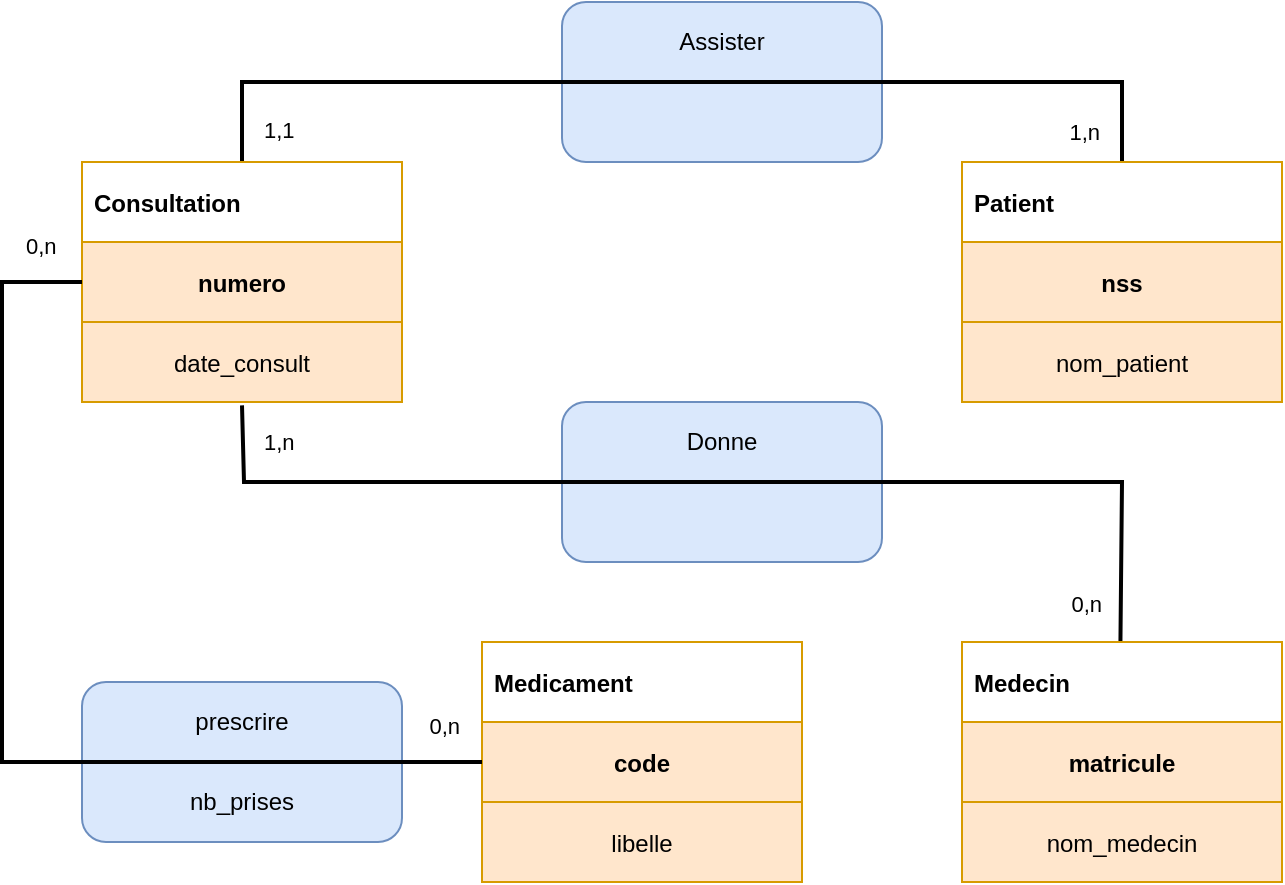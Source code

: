 <mxfile version="13.7.9" type="device"><diagram id="C5RBs43oDa-KdzZeNtuy" name="Page-1"><mxGraphModel dx="905" dy="805" grid="1" gridSize="10" guides="1" tooltips="1" connect="1" arrows="1" fold="1" page="1" pageScale="1" pageWidth="827" pageHeight="1169" math="0" shadow="0"><root><mxCell id="WIyWlLk6GJQsqaUBKTNV-0"/><mxCell id="WIyWlLk6GJQsqaUBKTNV-1" parent="WIyWlLk6GJQsqaUBKTNV-0"/><mxCell id="PyXrXEeF-1hQNWYBlu_b-60" value="" style="group" parent="WIyWlLk6GJQsqaUBKTNV-1" vertex="1" connectable="0"><mxGeometry x="280" y="800" width="160" height="120" as="geometry"/></mxCell><mxCell id="PyXrXEeF-1hQNWYBlu_b-61" value="Medicament" style="text;align=left;verticalAlign=middle;spacingLeft=4;spacingRight=4;overflow=hidden;rotatable=0;points=[[0,0.5],[1,0.5]];portConstraint=eastwest;fontStyle=1;strokeColor=#d79b00;fillColor=#ffffff;" parent="PyXrXEeF-1hQNWYBlu_b-60" vertex="1"><mxGeometry width="160" height="40" as="geometry"/></mxCell><mxCell id="PyXrXEeF-1hQNWYBlu_b-62" value="code" style="text;align=center;verticalAlign=middle;spacingLeft=4;spacingRight=4;overflow=hidden;rotatable=0;points=[[0,0.5],[1,0.5]];portConstraint=eastwest;fontStyle=1;fillColor=#ffe6cc;strokeColor=#d79b00;" parent="PyXrXEeF-1hQNWYBlu_b-60" vertex="1"><mxGeometry y="40" width="160" height="40" as="geometry"/></mxCell><mxCell id="PyXrXEeF-1hQNWYBlu_b-63" value="libelle" style="text;align=center;verticalAlign=middle;spacingLeft=4;spacingRight=4;overflow=hidden;rotatable=0;points=[[0,0.5],[1,0.5]];portConstraint=eastwest;fontStyle=0;fillColor=#ffe6cc;strokeColor=#d79b00;" parent="PyXrXEeF-1hQNWYBlu_b-60" vertex="1"><mxGeometry y="80" width="160" height="40" as="geometry"/></mxCell><mxCell id="PyXrXEeF-1hQNWYBlu_b-68" value="" style="group;fillColor=#ffffff;" parent="WIyWlLk6GJQsqaUBKTNV-1" vertex="1" connectable="0"><mxGeometry x="320" y="480" width="160" height="80" as="geometry"/></mxCell><mxCell id="PyXrXEeF-1hQNWYBlu_b-69" value="" style="rounded=1;whiteSpace=wrap;html=1;fillColor=#dae8fc;strokeColor=#6c8ebf;" parent="PyXrXEeF-1hQNWYBlu_b-68" vertex="1"><mxGeometry width="160" height="80" as="geometry"/></mxCell><mxCell id="PyXrXEeF-1hQNWYBlu_b-70" value="Assister" style="text;html=1;strokeColor=none;fillColor=none;align=center;verticalAlign=middle;whiteSpace=wrap;rounded=0;" parent="PyXrXEeF-1hQNWYBlu_b-68" vertex="1"><mxGeometry width="160" height="40" as="geometry"/></mxCell><mxCell id="PyXrXEeF-1hQNWYBlu_b-71" value="&lt;br&gt;" style="text;html=1;strokeColor=none;fillColor=none;align=center;verticalAlign=middle;whiteSpace=wrap;rounded=0;" parent="PyXrXEeF-1hQNWYBlu_b-68" vertex="1"><mxGeometry y="40" width="160" height="40" as="geometry"/></mxCell><mxCell id="PyXrXEeF-1hQNWYBlu_b-72" value="" style="group;fillColor=#ffffff;" parent="WIyWlLk6GJQsqaUBKTNV-1" vertex="1" connectable="0"><mxGeometry x="320" y="680" width="160" height="80" as="geometry"/></mxCell><mxCell id="PyXrXEeF-1hQNWYBlu_b-73" value="" style="rounded=1;whiteSpace=wrap;html=1;fillColor=#dae8fc;strokeColor=#6c8ebf;" parent="PyXrXEeF-1hQNWYBlu_b-72" vertex="1"><mxGeometry width="160" height="80" as="geometry"/></mxCell><mxCell id="PyXrXEeF-1hQNWYBlu_b-74" value="Donne" style="text;html=1;strokeColor=none;fillColor=none;align=center;verticalAlign=middle;whiteSpace=wrap;rounded=0;" parent="PyXrXEeF-1hQNWYBlu_b-72" vertex="1"><mxGeometry width="160" height="40" as="geometry"/></mxCell><mxCell id="PyXrXEeF-1hQNWYBlu_b-85" value="&lt;br&gt;" style="endArrow=none;html=1;strokeWidth=2;rounded=0;endFill=0;exitX=0.5;exitY=1.042;exitDx=0;exitDy=0;exitPerimeter=0;entryX=0.495;entryY=0.042;entryDx=0;entryDy=0;entryPerimeter=0;" parent="WIyWlLk6GJQsqaUBKTNV-1" source="-13-OSI0SRqGNmzRXWGY-2" target="-13-OSI0SRqGNmzRXWGY-10" edge="1"><mxGeometry x="0.131" y="90" relative="1" as="geometry"><mxPoint x="160.96" y="760" as="sourcePoint"/><mxPoint x="639" y="838" as="targetPoint"/><Array as="points"><mxPoint x="161" y="720"/><mxPoint x="600" y="720"/></Array><mxPoint as="offset"/></mxGeometry></mxCell><mxCell id="PyXrXEeF-1hQNWYBlu_b-86" value="&lt;div&gt;1,n&lt;/div&gt;" style="edgeLabel;resizable=0;html=1;align=left;verticalAlign=bottom;labelBackgroundColor=none;" parent="PyXrXEeF-1hQNWYBlu_b-85" connectable="0" vertex="1"><mxGeometry x="-1" relative="1" as="geometry"><mxPoint x="8.92" y="27" as="offset"/></mxGeometry></mxCell><mxCell id="PyXrXEeF-1hQNWYBlu_b-87" value="0,n" style="edgeLabel;resizable=0;html=1;align=right;verticalAlign=bottom;labelBackgroundColor=none;" parent="PyXrXEeF-1hQNWYBlu_b-85" connectable="0" vertex="1"><mxGeometry x="1" relative="1" as="geometry"><mxPoint x="-9.2" y="-11.83" as="offset"/></mxGeometry></mxCell><mxCell id="PyXrXEeF-1hQNWYBlu_b-88" value="&lt;div&gt;&lt;br&gt;&lt;/div&gt;&lt;div&gt;&lt;br&gt;&lt;/div&gt;" style="endArrow=none;html=1;strokeWidth=2;rounded=0;endFill=0;entryX=0.5;entryY=0;entryDx=0;entryDy=0;entryPerimeter=0;" parent="WIyWlLk6GJQsqaUBKTNV-1" source="-13-OSI0SRqGNmzRXWGY-0" edge="1" target="-13-OSI0SRqGNmzRXWGY-6"><mxGeometry relative="1" as="geometry"><mxPoint x="160" y="557.52" as="sourcePoint"/><mxPoint x="619.96" y="560.0" as="targetPoint"/><Array as="points"><mxPoint x="160" y="520"/><mxPoint x="600" y="520"/></Array><mxPoint as="offset"/></mxGeometry></mxCell><mxCell id="PyXrXEeF-1hQNWYBlu_b-89" value="&lt;div&gt;1,1&lt;/div&gt;" style="edgeLabel;resizable=0;html=1;align=left;verticalAlign=bottom;labelBackgroundColor=none;" parent="PyXrXEeF-1hQNWYBlu_b-88" connectable="0" vertex="1"><mxGeometry x="-1" relative="1" as="geometry"><mxPoint x="8.92" y="-7.52" as="offset"/></mxGeometry></mxCell><mxCell id="PyXrXEeF-1hQNWYBlu_b-90" value="1,n" style="edgeLabel;resizable=0;html=1;align=right;verticalAlign=bottom;labelBackgroundColor=none;" parent="PyXrXEeF-1hQNWYBlu_b-88" connectable="0" vertex="1"><mxGeometry x="1" relative="1" as="geometry"><mxPoint x="-10.96" y="-6.99" as="offset"/></mxGeometry></mxCell><mxCell id="-13-OSI0SRqGNmzRXWGY-0" value="Consultation" style="text;align=left;verticalAlign=middle;spacingLeft=4;spacingRight=4;overflow=hidden;rotatable=0;points=[[0,0.5],[1,0.5]];portConstraint=eastwest;fontStyle=1;strokeColor=#d79b00;fillColor=#ffffff;" vertex="1" parent="WIyWlLk6GJQsqaUBKTNV-1"><mxGeometry x="80" y="560" width="160" height="40" as="geometry"/></mxCell><mxCell id="-13-OSI0SRqGNmzRXWGY-1" value="numero" style="text;align=center;verticalAlign=middle;spacingLeft=4;spacingRight=4;overflow=hidden;rotatable=0;points=[[0,0.5],[1,0.5]];portConstraint=eastwest;fontStyle=1;fillColor=#ffe6cc;strokeColor=#d79b00;" vertex="1" parent="WIyWlLk6GJQsqaUBKTNV-1"><mxGeometry x="80" y="600" width="160" height="40" as="geometry"/></mxCell><mxCell id="-13-OSI0SRqGNmzRXWGY-2" value="date_consult" style="text;align=center;verticalAlign=middle;spacingLeft=4;spacingRight=4;overflow=hidden;rotatable=0;points=[[0,0.5],[1,0.5]];portConstraint=eastwest;fontStyle=0;fillColor=#ffe6cc;strokeColor=#d79b00;" vertex="1" parent="WIyWlLk6GJQsqaUBKTNV-1"><mxGeometry x="80" y="640" width="160" height="40" as="geometry"/></mxCell><mxCell id="-13-OSI0SRqGNmzRXWGY-6" value="Patient" style="text;align=left;verticalAlign=middle;spacingLeft=4;spacingRight=4;overflow=hidden;rotatable=0;points=[[0,0.5],[1,0.5]];portConstraint=eastwest;fontStyle=1;strokeColor=#d79b00;fillColor=#ffffff;" vertex="1" parent="WIyWlLk6GJQsqaUBKTNV-1"><mxGeometry x="520" y="560" width="160" height="40" as="geometry"/></mxCell><mxCell id="-13-OSI0SRqGNmzRXWGY-7" value="nss" style="text;align=center;verticalAlign=middle;spacingLeft=4;spacingRight=4;overflow=hidden;rotatable=0;points=[[0,0.5],[1,0.5]];portConstraint=eastwest;fontStyle=1;fillColor=#ffe6cc;strokeColor=#d79b00;" vertex="1" parent="WIyWlLk6GJQsqaUBKTNV-1"><mxGeometry x="520" y="600" width="160" height="40" as="geometry"/></mxCell><mxCell id="-13-OSI0SRqGNmzRXWGY-8" value="nom_patient" style="text;align=center;verticalAlign=middle;spacingLeft=4;spacingRight=4;overflow=hidden;rotatable=0;points=[[0,0.5],[1,0.5]];portConstraint=eastwest;fontStyle=0;fillColor=#ffe6cc;strokeColor=#d79b00;" vertex="1" parent="WIyWlLk6GJQsqaUBKTNV-1"><mxGeometry x="520" y="640" width="160" height="40" as="geometry"/></mxCell><mxCell id="-13-OSI0SRqGNmzRXWGY-10" value="Medecin" style="text;align=left;verticalAlign=middle;spacingLeft=4;spacingRight=4;overflow=hidden;rotatable=0;points=[[0,0.5],[1,0.5]];portConstraint=eastwest;fontStyle=1;strokeColor=#d79b00;fillColor=#ffffff;" vertex="1" parent="WIyWlLk6GJQsqaUBKTNV-1"><mxGeometry x="520" y="800" width="160" height="40" as="geometry"/></mxCell><mxCell id="-13-OSI0SRqGNmzRXWGY-11" value="matricule" style="text;align=center;verticalAlign=middle;spacingLeft=4;spacingRight=4;overflow=hidden;rotatable=0;points=[[0,0.5],[1,0.5]];portConstraint=eastwest;fontStyle=1;fillColor=#ffe6cc;strokeColor=#d79b00;" vertex="1" parent="WIyWlLk6GJQsqaUBKTNV-1"><mxGeometry x="520" y="840" width="160" height="40" as="geometry"/></mxCell><mxCell id="-13-OSI0SRqGNmzRXWGY-12" value="nom_medecin" style="text;align=center;verticalAlign=middle;spacingLeft=4;spacingRight=4;overflow=hidden;rotatable=0;points=[[0,0.5],[1,0.5]];portConstraint=eastwest;fontStyle=0;fillColor=#ffe6cc;strokeColor=#d79b00;" vertex="1" parent="WIyWlLk6GJQsqaUBKTNV-1"><mxGeometry x="520" y="880" width="160" height="40" as="geometry"/></mxCell><mxCell id="-13-OSI0SRqGNmzRXWGY-19" value="" style="group" vertex="1" connectable="0" parent="WIyWlLk6GJQsqaUBKTNV-1"><mxGeometry x="80" y="820" width="160" height="80" as="geometry"/></mxCell><mxCell id="-13-OSI0SRqGNmzRXWGY-20" value="" style="rounded=1;whiteSpace=wrap;html=1;fillColor=#dae8fc;strokeColor=#6c8ebf;" vertex="1" parent="-13-OSI0SRqGNmzRXWGY-19"><mxGeometry width="160" height="80" as="geometry"/></mxCell><mxCell id="-13-OSI0SRqGNmzRXWGY-21" value="prescrire" style="text;html=1;strokeColor=none;fillColor=none;align=center;verticalAlign=middle;whiteSpace=wrap;rounded=0;" vertex="1" parent="-13-OSI0SRqGNmzRXWGY-19"><mxGeometry width="160" height="40" as="geometry"/></mxCell><mxCell id="-13-OSI0SRqGNmzRXWGY-22" value="nb_prises" style="text;html=1;strokeColor=none;fillColor=none;align=center;verticalAlign=middle;whiteSpace=wrap;rounded=0;" vertex="1" parent="-13-OSI0SRqGNmzRXWGY-19"><mxGeometry y="40" width="160" height="40" as="geometry"/></mxCell><mxCell id="-13-OSI0SRqGNmzRXWGY-13" value="&lt;br&gt;" style="endArrow=none;html=1;strokeWidth=2;rounded=0;endFill=0;entryX=0;entryY=0.5;entryDx=0;entryDy=0;exitX=0;exitY=0.5;exitDx=0;exitDy=0;" edge="1" parent="WIyWlLk6GJQsqaUBKTNV-1" source="-13-OSI0SRqGNmzRXWGY-1" target="PyXrXEeF-1hQNWYBlu_b-62"><mxGeometry x="0.131" y="90" relative="1" as="geometry"><mxPoint x="170" y="691.68" as="sourcePoint"/><mxPoint x="649.2" y="887.52" as="targetPoint"/><Array as="points"><mxPoint x="40" y="620"/><mxPoint x="40" y="860"/></Array><mxPoint as="offset"/></mxGeometry></mxCell><mxCell id="-13-OSI0SRqGNmzRXWGY-14" value="&lt;div&gt;0,n&lt;/div&gt;" style="edgeLabel;resizable=0;html=1;align=left;verticalAlign=bottom;labelBackgroundColor=none;" connectable="0" vertex="1" parent="-13-OSI0SRqGNmzRXWGY-13"><mxGeometry x="-1" relative="1" as="geometry"><mxPoint x="-30" y="-10" as="offset"/></mxGeometry></mxCell><mxCell id="-13-OSI0SRqGNmzRXWGY-15" value="0,n" style="edgeLabel;resizable=0;html=1;align=right;verticalAlign=bottom;labelBackgroundColor=none;" connectable="0" vertex="1" parent="-13-OSI0SRqGNmzRXWGY-13"><mxGeometry x="1" relative="1" as="geometry"><mxPoint x="-10.96" y="-10" as="offset"/></mxGeometry></mxCell></root></mxGraphModel></diagram></mxfile>